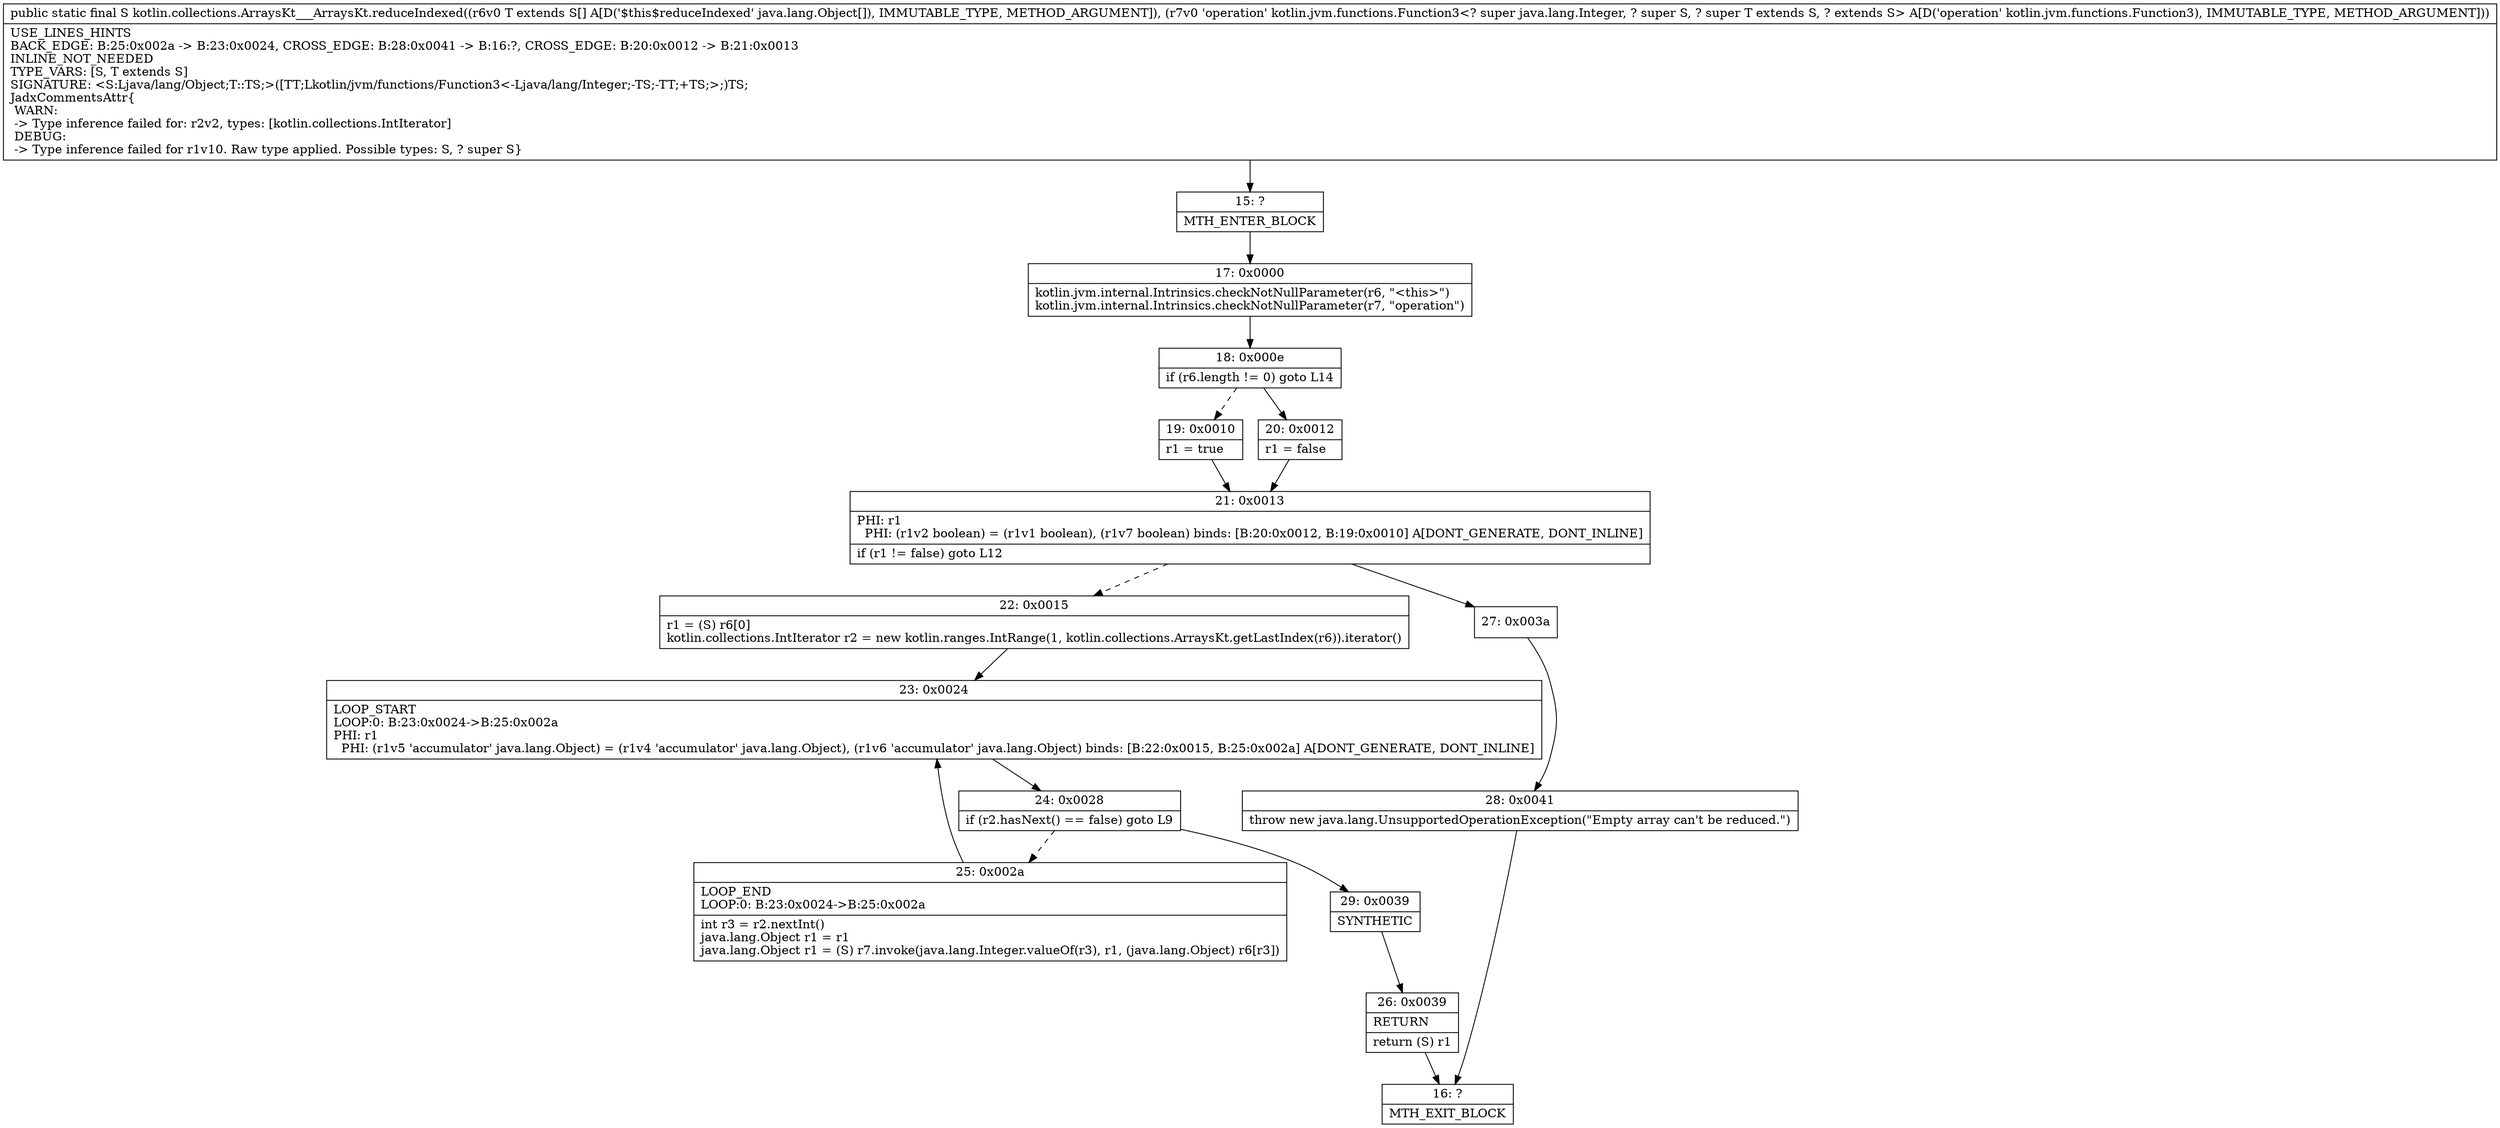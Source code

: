 digraph "CFG forkotlin.collections.ArraysKt___ArraysKt.reduceIndexed([Ljava\/lang\/Object;Lkotlin\/jvm\/functions\/Function3;)Ljava\/lang\/Object;" {
Node_15 [shape=record,label="{15\:\ ?|MTH_ENTER_BLOCK\l}"];
Node_17 [shape=record,label="{17\:\ 0x0000|kotlin.jvm.internal.Intrinsics.checkNotNullParameter(r6, \"\<this\>\")\lkotlin.jvm.internal.Intrinsics.checkNotNullParameter(r7, \"operation\")\l}"];
Node_18 [shape=record,label="{18\:\ 0x000e|if (r6.length != 0) goto L14\l}"];
Node_19 [shape=record,label="{19\:\ 0x0010|r1 = true\l}"];
Node_21 [shape=record,label="{21\:\ 0x0013|PHI: r1 \l  PHI: (r1v2 boolean) = (r1v1 boolean), (r1v7 boolean) binds: [B:20:0x0012, B:19:0x0010] A[DONT_GENERATE, DONT_INLINE]\l|if (r1 != false) goto L12\l}"];
Node_22 [shape=record,label="{22\:\ 0x0015|r1 = (S) r6[0]\lkotlin.collections.IntIterator r2 = new kotlin.ranges.IntRange(1, kotlin.collections.ArraysKt.getLastIndex(r6)).iterator()\l}"];
Node_23 [shape=record,label="{23\:\ 0x0024|LOOP_START\lLOOP:0: B:23:0x0024\-\>B:25:0x002a\lPHI: r1 \l  PHI: (r1v5 'accumulator' java.lang.Object) = (r1v4 'accumulator' java.lang.Object), (r1v6 'accumulator' java.lang.Object) binds: [B:22:0x0015, B:25:0x002a] A[DONT_GENERATE, DONT_INLINE]\l}"];
Node_24 [shape=record,label="{24\:\ 0x0028|if (r2.hasNext() == false) goto L9\l}"];
Node_25 [shape=record,label="{25\:\ 0x002a|LOOP_END\lLOOP:0: B:23:0x0024\-\>B:25:0x002a\l|int r3 = r2.nextInt()\ljava.lang.Object r1 = r1\ljava.lang.Object r1 = (S) r7.invoke(java.lang.Integer.valueOf(r3), r1, (java.lang.Object) r6[r3])\l}"];
Node_29 [shape=record,label="{29\:\ 0x0039|SYNTHETIC\l}"];
Node_26 [shape=record,label="{26\:\ 0x0039|RETURN\l|return (S) r1\l}"];
Node_16 [shape=record,label="{16\:\ ?|MTH_EXIT_BLOCK\l}"];
Node_27 [shape=record,label="{27\:\ 0x003a}"];
Node_28 [shape=record,label="{28\:\ 0x0041|throw new java.lang.UnsupportedOperationException(\"Empty array can't be reduced.\")\l}"];
Node_20 [shape=record,label="{20\:\ 0x0012|r1 = false\l}"];
MethodNode[shape=record,label="{public static final S kotlin.collections.ArraysKt___ArraysKt.reduceIndexed((r6v0 T extends S[] A[D('$this$reduceIndexed' java.lang.Object[]), IMMUTABLE_TYPE, METHOD_ARGUMENT]), (r7v0 'operation' kotlin.jvm.functions.Function3\<? super java.lang.Integer, ? super S, ? super T extends S, ? extends S\> A[D('operation' kotlin.jvm.functions.Function3), IMMUTABLE_TYPE, METHOD_ARGUMENT]))  | USE_LINES_HINTS\lBACK_EDGE: B:25:0x002a \-\> B:23:0x0024, CROSS_EDGE: B:28:0x0041 \-\> B:16:?, CROSS_EDGE: B:20:0x0012 \-\> B:21:0x0013\lINLINE_NOT_NEEDED\lTYPE_VARS: [S, T extends S]\lSIGNATURE: \<S:Ljava\/lang\/Object;T::TS;\>([TT;Lkotlin\/jvm\/functions\/Function3\<\-Ljava\/lang\/Integer;\-TS;\-TT;+TS;\>;)TS;\lJadxCommentsAttr\{\l WARN: \l \-\> Type inference failed for: r2v2, types: [kotlin.collections.IntIterator]\l DEBUG: \l \-\> Type inference failed for r1v10. Raw type applied. Possible types: S, ? super S\}\l}"];
MethodNode -> Node_15;Node_15 -> Node_17;
Node_17 -> Node_18;
Node_18 -> Node_19[style=dashed];
Node_18 -> Node_20;
Node_19 -> Node_21;
Node_21 -> Node_22[style=dashed];
Node_21 -> Node_27;
Node_22 -> Node_23;
Node_23 -> Node_24;
Node_24 -> Node_25[style=dashed];
Node_24 -> Node_29;
Node_25 -> Node_23;
Node_29 -> Node_26;
Node_26 -> Node_16;
Node_27 -> Node_28;
Node_28 -> Node_16;
Node_20 -> Node_21;
}

